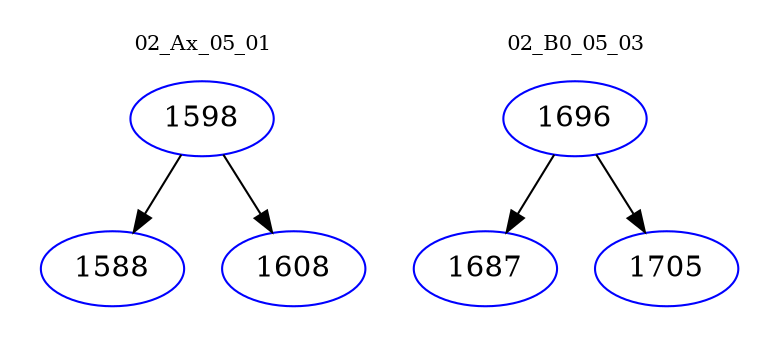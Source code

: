 digraph{
subgraph cluster_0 {
color = white
label = "02_Ax_05_01";
fontsize=10;
T0_1598 [label="1598", color="blue"]
T0_1598 -> T0_1588 [color="black"]
T0_1588 [label="1588", color="blue"]
T0_1598 -> T0_1608 [color="black"]
T0_1608 [label="1608", color="blue"]
}
subgraph cluster_1 {
color = white
label = "02_B0_05_03";
fontsize=10;
T1_1696 [label="1696", color="blue"]
T1_1696 -> T1_1687 [color="black"]
T1_1687 [label="1687", color="blue"]
T1_1696 -> T1_1705 [color="black"]
T1_1705 [label="1705", color="blue"]
}
}
